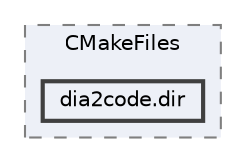 digraph "/home/alexandros/Documents/PLT/V4/pokemon-championship/build/extern/dia2code/CMakeFiles/dia2code.dir"
{
 // LATEX_PDF_SIZE
  bgcolor="transparent";
  edge [fontname=Helvetica,fontsize=10,labelfontname=Helvetica,labelfontsize=10];
  node [fontname=Helvetica,fontsize=10,shape=box,height=0.2,width=0.4];
  compound=true
  subgraph clusterdir_8c59e518b8b89f294d631b12ca0a53f3 {
    graph [ bgcolor="#edf0f7", pencolor="grey50", label="CMakeFiles", fontname=Helvetica,fontsize=10 style="filled,dashed", URL="dir_8c59e518b8b89f294d631b12ca0a53f3.html",tooltip=""]
  dir_32b033c06add0f4acf0db80328c5da57 [label="dia2code.dir", fillcolor="#edf0f7", color="grey25", style="filled,bold", URL="dir_32b033c06add0f4acf0db80328c5da57.html",tooltip=""];
  }
}

